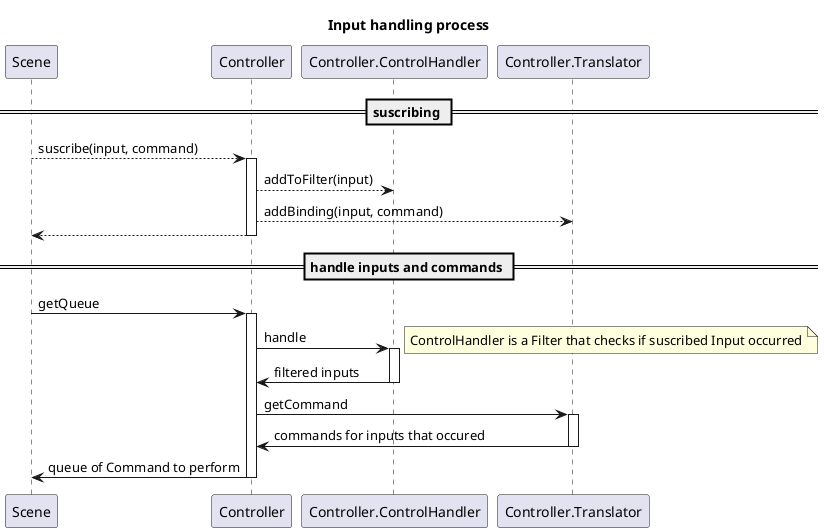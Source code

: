 @startuml

title Input handling process

== suscribing ==
Scene --> Controller: suscribe(input, command)
activate Controller

Controller --> Controller.ControlHandler : addToFilter(input)
'activate Controller.ControlHandler

Controller --> Controller.Translator : addBinding(input, command)
'deactivate Controller.ControlHandler
'activate Controller.Translator

Scene <-- Controller
'deactivate Controller.Translator
deactivate Controller


== handle inputs and commands ==

Scene -> Controller : getQueue
activate Controller

Controller -> Controller.ControlHandler : handle
note right: ControlHandler is a Filter that checks if suscribed Input occurred
activate Controller.ControlHandler
Controller <- Controller.ControlHandler : filtered inputs
deactivate Controller.ControlHandler

Controller -> Controller.Translator : getCommand
activate Controller.Translator
Controller <- Controller.Translator : commands for inputs that occured
deactivate Controller.Translator

Scene <- Controller : queue of Command to perform
deactivate Controller

@enduml